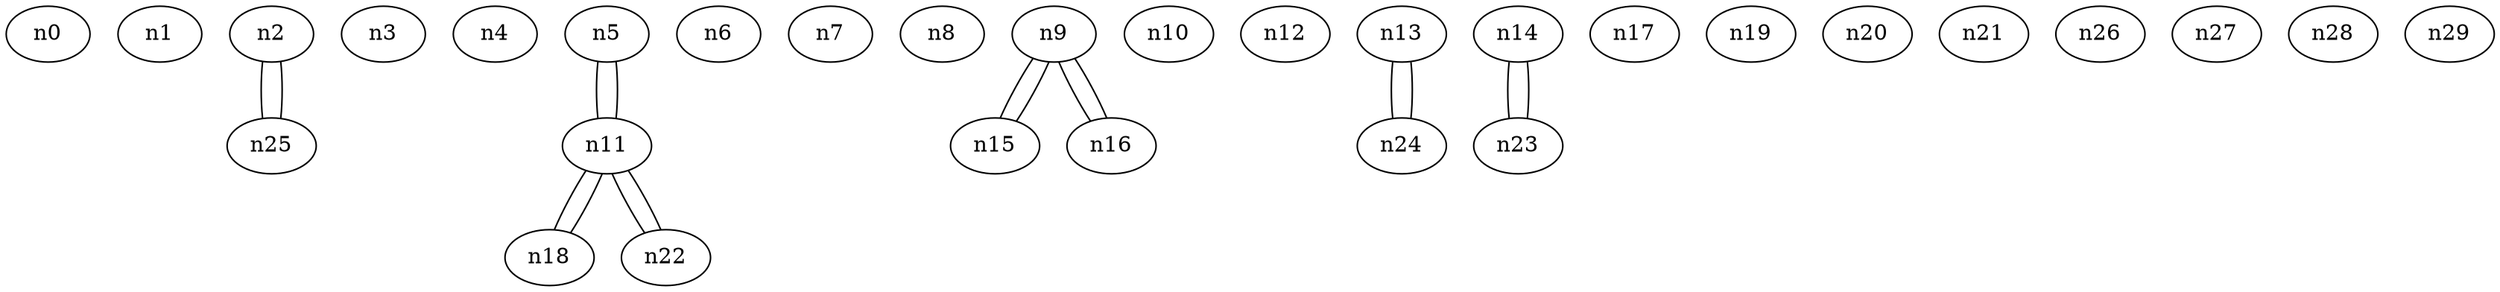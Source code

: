 graph {
n0;
n1;
n2;
n3;
n4;
n5;
n6;
n7;
n8;
n9;
n10;
n11;
n12;
n13;
n14;
n15;
n16;
n17;
n18;
n19;
n20;
n21;
n22;
n23;
n24;
n25;
n26;
n27;
n28;
n29;
n2 -- n25;
n5 -- n11;
n9 -- n15;
n9 -- n16;
n11 -- n5;
n11 -- n18;
n11 -- n22;
n13 -- n24;
n14 -- n23;
n15 -- n9;
n16 -- n9;
n18 -- n11;
n22 -- n11;
n23 -- n14;
n24 -- n13;
n25 -- n2;
}
